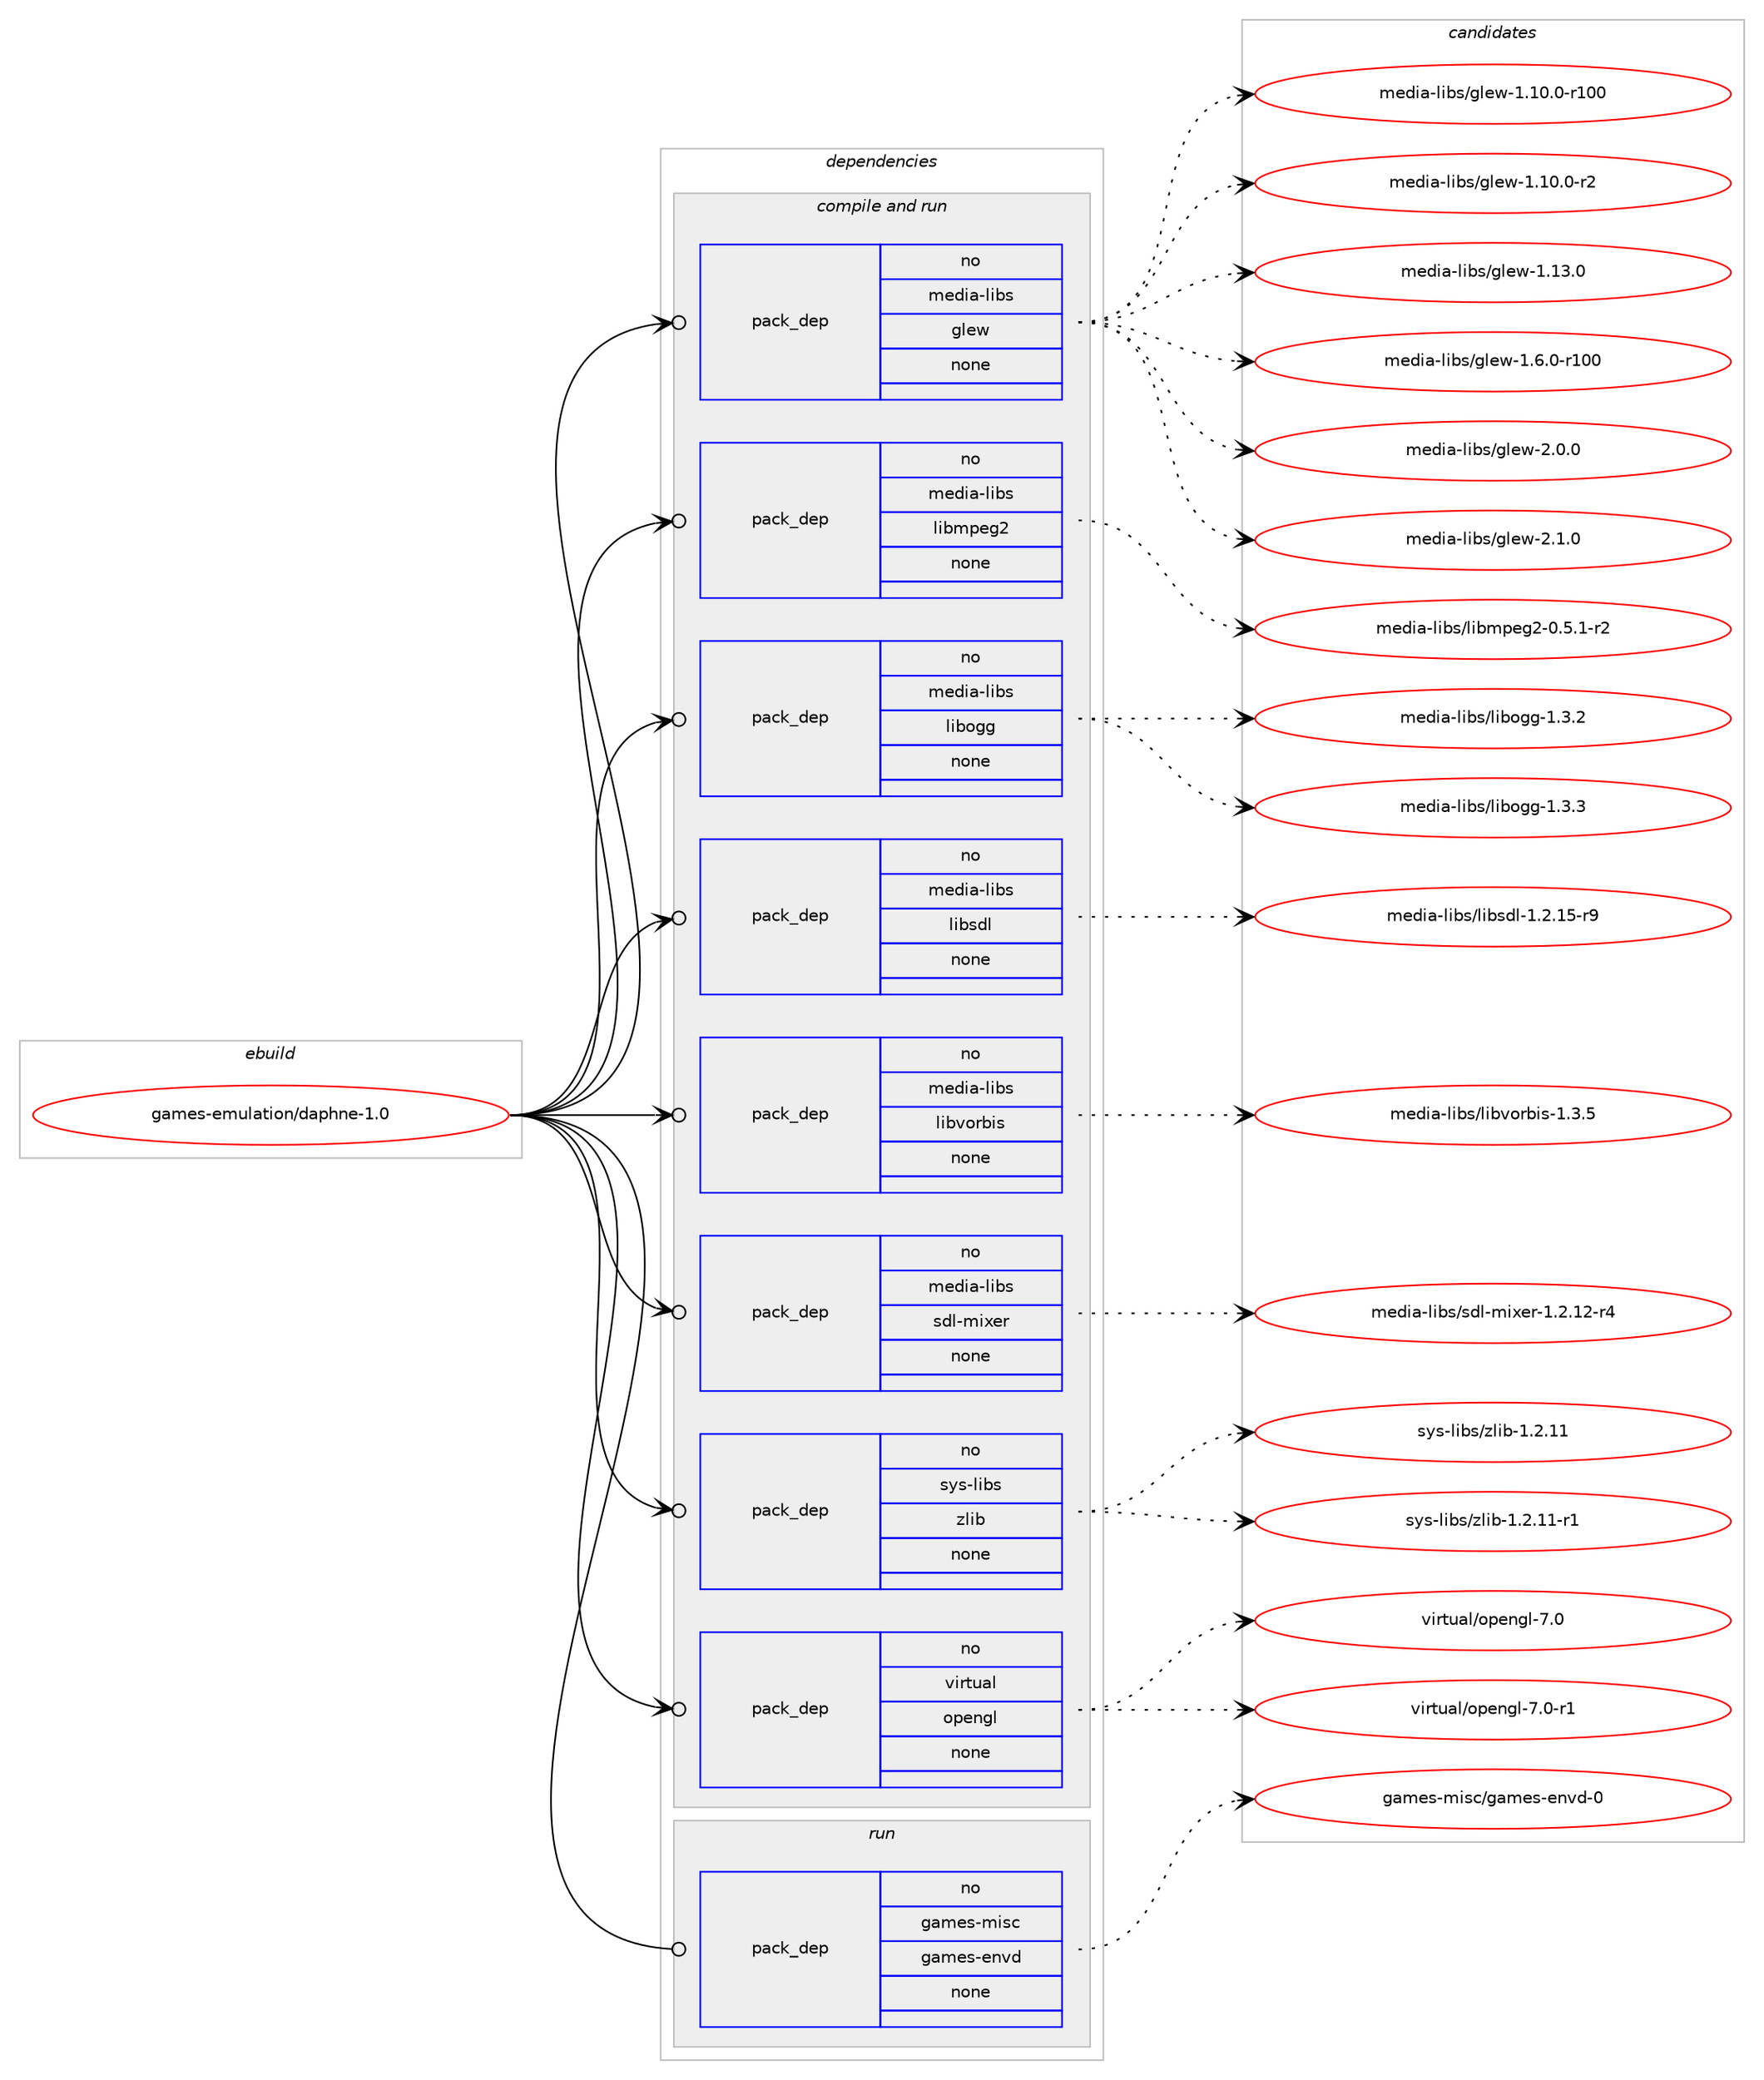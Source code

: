 digraph prolog {

# *************
# Graph options
# *************

newrank=true;
concentrate=true;
compound=true;
graph [rankdir=LR,fontname=Helvetica,fontsize=10,ranksep=1.5];#, ranksep=2.5, nodesep=0.2];
edge  [arrowhead=vee];
node  [fontname=Helvetica,fontsize=10];

# **********
# The ebuild
# **********

subgraph cluster_leftcol {
color=gray;
rank=same;
label=<<i>ebuild</i>>;
id [label="games-emulation/daphne-1.0", color=red, width=4, href="../games-emulation/daphne-1.0.svg"];
}

# ****************
# The dependencies
# ****************

subgraph cluster_midcol {
color=gray;
label=<<i>dependencies</i>>;
subgraph cluster_compile {
fillcolor="#eeeeee";
style=filled;
label=<<i>compile</i>>;
}
subgraph cluster_compileandrun {
fillcolor="#eeeeee";
style=filled;
label=<<i>compile and run</i>>;
subgraph pack211772 {
dependency296118 [label=<<TABLE BORDER="0" CELLBORDER="1" CELLSPACING="0" CELLPADDING="4" WIDTH="220"><TR><TD ROWSPAN="6" CELLPADDING="30">pack_dep</TD></TR><TR><TD WIDTH="110">no</TD></TR><TR><TD>media-libs</TD></TR><TR><TD>glew</TD></TR><TR><TD>none</TD></TR><TR><TD></TD></TR></TABLE>>, shape=none, color=blue];
}
id:e -> dependency296118:w [weight=20,style="solid",arrowhead="odotvee"];
subgraph pack211773 {
dependency296119 [label=<<TABLE BORDER="0" CELLBORDER="1" CELLSPACING="0" CELLPADDING="4" WIDTH="220"><TR><TD ROWSPAN="6" CELLPADDING="30">pack_dep</TD></TR><TR><TD WIDTH="110">no</TD></TR><TR><TD>media-libs</TD></TR><TR><TD>libmpeg2</TD></TR><TR><TD>none</TD></TR><TR><TD></TD></TR></TABLE>>, shape=none, color=blue];
}
id:e -> dependency296119:w [weight=20,style="solid",arrowhead="odotvee"];
subgraph pack211774 {
dependency296120 [label=<<TABLE BORDER="0" CELLBORDER="1" CELLSPACING="0" CELLPADDING="4" WIDTH="220"><TR><TD ROWSPAN="6" CELLPADDING="30">pack_dep</TD></TR><TR><TD WIDTH="110">no</TD></TR><TR><TD>media-libs</TD></TR><TR><TD>libogg</TD></TR><TR><TD>none</TD></TR><TR><TD></TD></TR></TABLE>>, shape=none, color=blue];
}
id:e -> dependency296120:w [weight=20,style="solid",arrowhead="odotvee"];
subgraph pack211775 {
dependency296121 [label=<<TABLE BORDER="0" CELLBORDER="1" CELLSPACING="0" CELLPADDING="4" WIDTH="220"><TR><TD ROWSPAN="6" CELLPADDING="30">pack_dep</TD></TR><TR><TD WIDTH="110">no</TD></TR><TR><TD>media-libs</TD></TR><TR><TD>libsdl</TD></TR><TR><TD>none</TD></TR><TR><TD></TD></TR></TABLE>>, shape=none, color=blue];
}
id:e -> dependency296121:w [weight=20,style="solid",arrowhead="odotvee"];
subgraph pack211776 {
dependency296122 [label=<<TABLE BORDER="0" CELLBORDER="1" CELLSPACING="0" CELLPADDING="4" WIDTH="220"><TR><TD ROWSPAN="6" CELLPADDING="30">pack_dep</TD></TR><TR><TD WIDTH="110">no</TD></TR><TR><TD>media-libs</TD></TR><TR><TD>libvorbis</TD></TR><TR><TD>none</TD></TR><TR><TD></TD></TR></TABLE>>, shape=none, color=blue];
}
id:e -> dependency296122:w [weight=20,style="solid",arrowhead="odotvee"];
subgraph pack211777 {
dependency296123 [label=<<TABLE BORDER="0" CELLBORDER="1" CELLSPACING="0" CELLPADDING="4" WIDTH="220"><TR><TD ROWSPAN="6" CELLPADDING="30">pack_dep</TD></TR><TR><TD WIDTH="110">no</TD></TR><TR><TD>media-libs</TD></TR><TR><TD>sdl-mixer</TD></TR><TR><TD>none</TD></TR><TR><TD></TD></TR></TABLE>>, shape=none, color=blue];
}
id:e -> dependency296123:w [weight=20,style="solid",arrowhead="odotvee"];
subgraph pack211778 {
dependency296124 [label=<<TABLE BORDER="0" CELLBORDER="1" CELLSPACING="0" CELLPADDING="4" WIDTH="220"><TR><TD ROWSPAN="6" CELLPADDING="30">pack_dep</TD></TR><TR><TD WIDTH="110">no</TD></TR><TR><TD>sys-libs</TD></TR><TR><TD>zlib</TD></TR><TR><TD>none</TD></TR><TR><TD></TD></TR></TABLE>>, shape=none, color=blue];
}
id:e -> dependency296124:w [weight=20,style="solid",arrowhead="odotvee"];
subgraph pack211779 {
dependency296125 [label=<<TABLE BORDER="0" CELLBORDER="1" CELLSPACING="0" CELLPADDING="4" WIDTH="220"><TR><TD ROWSPAN="6" CELLPADDING="30">pack_dep</TD></TR><TR><TD WIDTH="110">no</TD></TR><TR><TD>virtual</TD></TR><TR><TD>opengl</TD></TR><TR><TD>none</TD></TR><TR><TD></TD></TR></TABLE>>, shape=none, color=blue];
}
id:e -> dependency296125:w [weight=20,style="solid",arrowhead="odotvee"];
}
subgraph cluster_run {
fillcolor="#eeeeee";
style=filled;
label=<<i>run</i>>;
subgraph pack211780 {
dependency296126 [label=<<TABLE BORDER="0" CELLBORDER="1" CELLSPACING="0" CELLPADDING="4" WIDTH="220"><TR><TD ROWSPAN="6" CELLPADDING="30">pack_dep</TD></TR><TR><TD WIDTH="110">no</TD></TR><TR><TD>games-misc</TD></TR><TR><TD>games-envd</TD></TR><TR><TD>none</TD></TR><TR><TD></TD></TR></TABLE>>, shape=none, color=blue];
}
id:e -> dependency296126:w [weight=20,style="solid",arrowhead="odot"];
}
}

# **************
# The candidates
# **************

subgraph cluster_choices {
rank=same;
color=gray;
label=<<i>candidates</i>>;

subgraph choice211772 {
color=black;
nodesep=1;
choice109101100105974510810598115471031081011194549464948464845114494848 [label="media-libs/glew-1.10.0-r100", color=red, width=4,href="../media-libs/glew-1.10.0-r100.svg"];
choice10910110010597451081059811547103108101119454946494846484511450 [label="media-libs/glew-1.10.0-r2", color=red, width=4,href="../media-libs/glew-1.10.0-r2.svg"];
choice1091011001059745108105981154710310810111945494649514648 [label="media-libs/glew-1.13.0", color=red, width=4,href="../media-libs/glew-1.13.0.svg"];
choice1091011001059745108105981154710310810111945494654464845114494848 [label="media-libs/glew-1.6.0-r100", color=red, width=4,href="../media-libs/glew-1.6.0-r100.svg"];
choice10910110010597451081059811547103108101119455046484648 [label="media-libs/glew-2.0.0", color=red, width=4,href="../media-libs/glew-2.0.0.svg"];
choice10910110010597451081059811547103108101119455046494648 [label="media-libs/glew-2.1.0", color=red, width=4,href="../media-libs/glew-2.1.0.svg"];
dependency296118:e -> choice109101100105974510810598115471031081011194549464948464845114494848:w [style=dotted,weight="100"];
dependency296118:e -> choice10910110010597451081059811547103108101119454946494846484511450:w [style=dotted,weight="100"];
dependency296118:e -> choice1091011001059745108105981154710310810111945494649514648:w [style=dotted,weight="100"];
dependency296118:e -> choice1091011001059745108105981154710310810111945494654464845114494848:w [style=dotted,weight="100"];
dependency296118:e -> choice10910110010597451081059811547103108101119455046484648:w [style=dotted,weight="100"];
dependency296118:e -> choice10910110010597451081059811547103108101119455046494648:w [style=dotted,weight="100"];
}
subgraph choice211773 {
color=black;
nodesep=1;
choice1091011001059745108105981154710810598109112101103504548465346494511450 [label="media-libs/libmpeg2-0.5.1-r2", color=red, width=4,href="../media-libs/libmpeg2-0.5.1-r2.svg"];
dependency296119:e -> choice1091011001059745108105981154710810598109112101103504548465346494511450:w [style=dotted,weight="100"];
}
subgraph choice211774 {
color=black;
nodesep=1;
choice1091011001059745108105981154710810598111103103454946514650 [label="media-libs/libogg-1.3.2", color=red, width=4,href="../media-libs/libogg-1.3.2.svg"];
choice1091011001059745108105981154710810598111103103454946514651 [label="media-libs/libogg-1.3.3", color=red, width=4,href="../media-libs/libogg-1.3.3.svg"];
dependency296120:e -> choice1091011001059745108105981154710810598111103103454946514650:w [style=dotted,weight="100"];
dependency296120:e -> choice1091011001059745108105981154710810598111103103454946514651:w [style=dotted,weight="100"];
}
subgraph choice211775 {
color=black;
nodesep=1;
choice1091011001059745108105981154710810598115100108454946504649534511457 [label="media-libs/libsdl-1.2.15-r9", color=red, width=4,href="../media-libs/libsdl-1.2.15-r9.svg"];
dependency296121:e -> choice1091011001059745108105981154710810598115100108454946504649534511457:w [style=dotted,weight="100"];
}
subgraph choice211776 {
color=black;
nodesep=1;
choice109101100105974510810598115471081059811811111498105115454946514653 [label="media-libs/libvorbis-1.3.5", color=red, width=4,href="../media-libs/libvorbis-1.3.5.svg"];
dependency296122:e -> choice109101100105974510810598115471081059811811111498105115454946514653:w [style=dotted,weight="100"];
}
subgraph choice211777 {
color=black;
nodesep=1;
choice1091011001059745108105981154711510010845109105120101114454946504649504511452 [label="media-libs/sdl-mixer-1.2.12-r4", color=red, width=4,href="../media-libs/sdl-mixer-1.2.12-r4.svg"];
dependency296123:e -> choice1091011001059745108105981154711510010845109105120101114454946504649504511452:w [style=dotted,weight="100"];
}
subgraph choice211778 {
color=black;
nodesep=1;
choice1151211154510810598115471221081059845494650464949 [label="sys-libs/zlib-1.2.11", color=red, width=4,href="../sys-libs/zlib-1.2.11.svg"];
choice11512111545108105981154712210810598454946504649494511449 [label="sys-libs/zlib-1.2.11-r1", color=red, width=4,href="../sys-libs/zlib-1.2.11-r1.svg"];
dependency296124:e -> choice1151211154510810598115471221081059845494650464949:w [style=dotted,weight="100"];
dependency296124:e -> choice11512111545108105981154712210810598454946504649494511449:w [style=dotted,weight="100"];
}
subgraph choice211779 {
color=black;
nodesep=1;
choice118105114116117971084711111210111010310845554648 [label="virtual/opengl-7.0", color=red, width=4,href="../virtual/opengl-7.0.svg"];
choice1181051141161179710847111112101110103108455546484511449 [label="virtual/opengl-7.0-r1", color=red, width=4,href="../virtual/opengl-7.0-r1.svg"];
dependency296125:e -> choice118105114116117971084711111210111010310845554648:w [style=dotted,weight="100"];
dependency296125:e -> choice1181051141161179710847111112101110103108455546484511449:w [style=dotted,weight="100"];
}
subgraph choice211780 {
color=black;
nodesep=1;
choice1039710910111545109105115994710397109101115451011101181004548 [label="games-misc/games-envd-0", color=red, width=4,href="../games-misc/games-envd-0.svg"];
dependency296126:e -> choice1039710910111545109105115994710397109101115451011101181004548:w [style=dotted,weight="100"];
}
}

}
